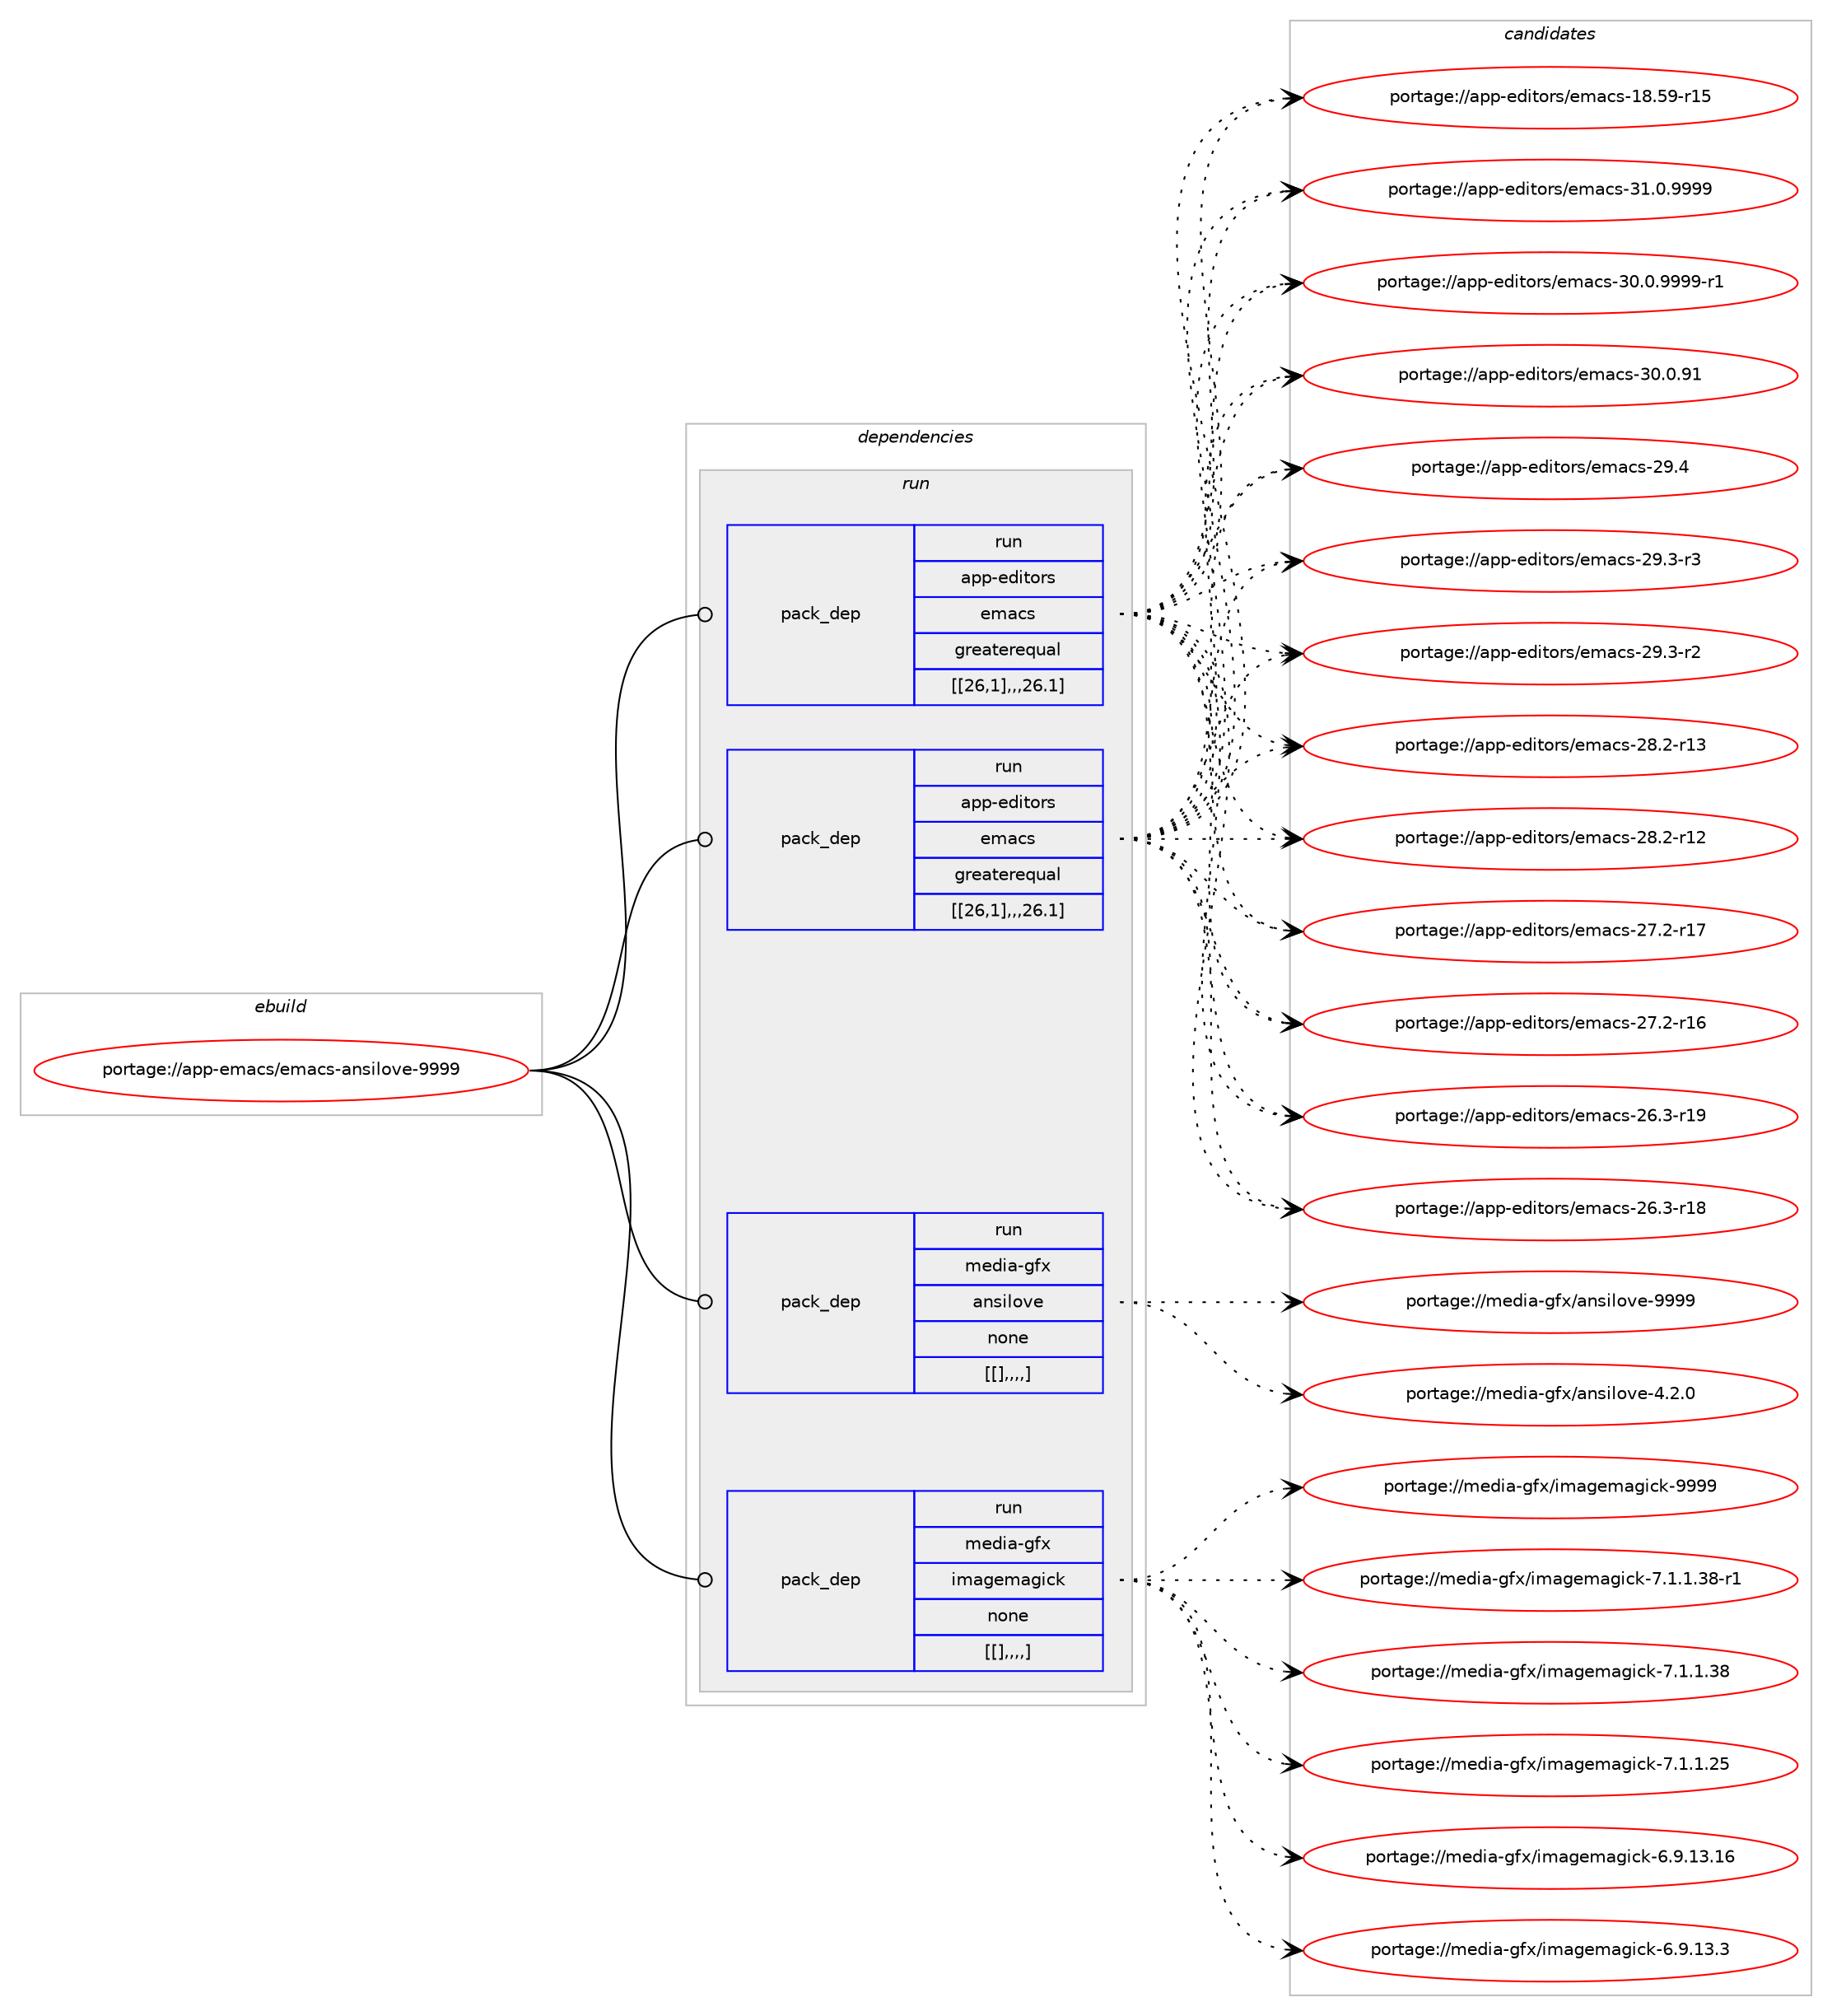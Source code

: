 digraph prolog {

# *************
# Graph options
# *************

newrank=true;
concentrate=true;
compound=true;
graph [rankdir=LR,fontname=Helvetica,fontsize=10,ranksep=1.5];#, ranksep=2.5, nodesep=0.2];
edge  [arrowhead=vee];
node  [fontname=Helvetica,fontsize=10];

# **********
# The ebuild
# **********

subgraph cluster_leftcol {
color=gray;
label=<<i>ebuild</i>>;
id [label="portage://app-emacs/emacs-ansilove-9999", color=red, width=4, href="../app-emacs/emacs-ansilove-9999.svg"];
}

# ****************
# The dependencies
# ****************

subgraph cluster_midcol {
color=gray;
label=<<i>dependencies</i>>;
subgraph cluster_compile {
fillcolor="#eeeeee";
style=filled;
label=<<i>compile</i>>;
}
subgraph cluster_compileandrun {
fillcolor="#eeeeee";
style=filled;
label=<<i>compile and run</i>>;
}
subgraph cluster_run {
fillcolor="#eeeeee";
style=filled;
label=<<i>run</i>>;
subgraph pack16437 {
dependency22963 [label=<<TABLE BORDER="0" CELLBORDER="1" CELLSPACING="0" CELLPADDING="4" WIDTH="220"><TR><TD ROWSPAN="6" CELLPADDING="30">pack_dep</TD></TR><TR><TD WIDTH="110">run</TD></TR><TR><TD>app-editors</TD></TR><TR><TD>emacs</TD></TR><TR><TD>greaterequal</TD></TR><TR><TD>[[26,1],,,26.1]</TD></TR></TABLE>>, shape=none, color=blue];
}
id:e -> dependency22963:w [weight=20,style="solid",arrowhead="odot"];
subgraph pack16438 {
dependency22964 [label=<<TABLE BORDER="0" CELLBORDER="1" CELLSPACING="0" CELLPADDING="4" WIDTH="220"><TR><TD ROWSPAN="6" CELLPADDING="30">pack_dep</TD></TR><TR><TD WIDTH="110">run</TD></TR><TR><TD>app-editors</TD></TR><TR><TD>emacs</TD></TR><TR><TD>greaterequal</TD></TR><TR><TD>[[26,1],,,26.1]</TD></TR></TABLE>>, shape=none, color=blue];
}
id:e -> dependency22964:w [weight=20,style="solid",arrowhead="odot"];
subgraph pack16439 {
dependency22965 [label=<<TABLE BORDER="0" CELLBORDER="1" CELLSPACING="0" CELLPADDING="4" WIDTH="220"><TR><TD ROWSPAN="6" CELLPADDING="30">pack_dep</TD></TR><TR><TD WIDTH="110">run</TD></TR><TR><TD>media-gfx</TD></TR><TR><TD>ansilove</TD></TR><TR><TD>none</TD></TR><TR><TD>[[],,,,]</TD></TR></TABLE>>, shape=none, color=blue];
}
id:e -> dependency22965:w [weight=20,style="solid",arrowhead="odot"];
subgraph pack16440 {
dependency22966 [label=<<TABLE BORDER="0" CELLBORDER="1" CELLSPACING="0" CELLPADDING="4" WIDTH="220"><TR><TD ROWSPAN="6" CELLPADDING="30">pack_dep</TD></TR><TR><TD WIDTH="110">run</TD></TR><TR><TD>media-gfx</TD></TR><TR><TD>imagemagick</TD></TR><TR><TD>none</TD></TR><TR><TD>[[],,,,]</TD></TR></TABLE>>, shape=none, color=blue];
}
id:e -> dependency22966:w [weight=20,style="solid",arrowhead="odot"];
}
}

# **************
# The candidates
# **************

subgraph cluster_choices {
rank=same;
color=gray;
label=<<i>candidates</i>>;

subgraph choice16437 {
color=black;
nodesep=1;
choice971121124510110010511611111411547101109979911545514946484657575757 [label="portage://app-editors/emacs-31.0.9999", color=red, width=4,href="../app-editors/emacs-31.0.9999.svg"];
choice9711211245101100105116111114115471011099799115455148464846575757574511449 [label="portage://app-editors/emacs-30.0.9999-r1", color=red, width=4,href="../app-editors/emacs-30.0.9999-r1.svg"];
choice97112112451011001051161111141154710110997991154551484648465749 [label="portage://app-editors/emacs-30.0.91", color=red, width=4,href="../app-editors/emacs-30.0.91.svg"];
choice97112112451011001051161111141154710110997991154550574652 [label="portage://app-editors/emacs-29.4", color=red, width=4,href="../app-editors/emacs-29.4.svg"];
choice971121124510110010511611111411547101109979911545505746514511451 [label="portage://app-editors/emacs-29.3-r3", color=red, width=4,href="../app-editors/emacs-29.3-r3.svg"];
choice971121124510110010511611111411547101109979911545505746514511450 [label="portage://app-editors/emacs-29.3-r2", color=red, width=4,href="../app-editors/emacs-29.3-r2.svg"];
choice97112112451011001051161111141154710110997991154550564650451144951 [label="portage://app-editors/emacs-28.2-r13", color=red, width=4,href="../app-editors/emacs-28.2-r13.svg"];
choice97112112451011001051161111141154710110997991154550564650451144950 [label="portage://app-editors/emacs-28.2-r12", color=red, width=4,href="../app-editors/emacs-28.2-r12.svg"];
choice97112112451011001051161111141154710110997991154550554650451144955 [label="portage://app-editors/emacs-27.2-r17", color=red, width=4,href="../app-editors/emacs-27.2-r17.svg"];
choice97112112451011001051161111141154710110997991154550554650451144954 [label="portage://app-editors/emacs-27.2-r16", color=red, width=4,href="../app-editors/emacs-27.2-r16.svg"];
choice97112112451011001051161111141154710110997991154550544651451144957 [label="portage://app-editors/emacs-26.3-r19", color=red, width=4,href="../app-editors/emacs-26.3-r19.svg"];
choice97112112451011001051161111141154710110997991154550544651451144956 [label="portage://app-editors/emacs-26.3-r18", color=red, width=4,href="../app-editors/emacs-26.3-r18.svg"];
choice9711211245101100105116111114115471011099799115454956465357451144953 [label="portage://app-editors/emacs-18.59-r15", color=red, width=4,href="../app-editors/emacs-18.59-r15.svg"];
dependency22963:e -> choice971121124510110010511611111411547101109979911545514946484657575757:w [style=dotted,weight="100"];
dependency22963:e -> choice9711211245101100105116111114115471011099799115455148464846575757574511449:w [style=dotted,weight="100"];
dependency22963:e -> choice97112112451011001051161111141154710110997991154551484648465749:w [style=dotted,weight="100"];
dependency22963:e -> choice97112112451011001051161111141154710110997991154550574652:w [style=dotted,weight="100"];
dependency22963:e -> choice971121124510110010511611111411547101109979911545505746514511451:w [style=dotted,weight="100"];
dependency22963:e -> choice971121124510110010511611111411547101109979911545505746514511450:w [style=dotted,weight="100"];
dependency22963:e -> choice97112112451011001051161111141154710110997991154550564650451144951:w [style=dotted,weight="100"];
dependency22963:e -> choice97112112451011001051161111141154710110997991154550564650451144950:w [style=dotted,weight="100"];
dependency22963:e -> choice97112112451011001051161111141154710110997991154550554650451144955:w [style=dotted,weight="100"];
dependency22963:e -> choice97112112451011001051161111141154710110997991154550554650451144954:w [style=dotted,weight="100"];
dependency22963:e -> choice97112112451011001051161111141154710110997991154550544651451144957:w [style=dotted,weight="100"];
dependency22963:e -> choice97112112451011001051161111141154710110997991154550544651451144956:w [style=dotted,weight="100"];
dependency22963:e -> choice9711211245101100105116111114115471011099799115454956465357451144953:w [style=dotted,weight="100"];
}
subgraph choice16438 {
color=black;
nodesep=1;
choice971121124510110010511611111411547101109979911545514946484657575757 [label="portage://app-editors/emacs-31.0.9999", color=red, width=4,href="../app-editors/emacs-31.0.9999.svg"];
choice9711211245101100105116111114115471011099799115455148464846575757574511449 [label="portage://app-editors/emacs-30.0.9999-r1", color=red, width=4,href="../app-editors/emacs-30.0.9999-r1.svg"];
choice97112112451011001051161111141154710110997991154551484648465749 [label="portage://app-editors/emacs-30.0.91", color=red, width=4,href="../app-editors/emacs-30.0.91.svg"];
choice97112112451011001051161111141154710110997991154550574652 [label="portage://app-editors/emacs-29.4", color=red, width=4,href="../app-editors/emacs-29.4.svg"];
choice971121124510110010511611111411547101109979911545505746514511451 [label="portage://app-editors/emacs-29.3-r3", color=red, width=4,href="../app-editors/emacs-29.3-r3.svg"];
choice971121124510110010511611111411547101109979911545505746514511450 [label="portage://app-editors/emacs-29.3-r2", color=red, width=4,href="../app-editors/emacs-29.3-r2.svg"];
choice97112112451011001051161111141154710110997991154550564650451144951 [label="portage://app-editors/emacs-28.2-r13", color=red, width=4,href="../app-editors/emacs-28.2-r13.svg"];
choice97112112451011001051161111141154710110997991154550564650451144950 [label="portage://app-editors/emacs-28.2-r12", color=red, width=4,href="../app-editors/emacs-28.2-r12.svg"];
choice97112112451011001051161111141154710110997991154550554650451144955 [label="portage://app-editors/emacs-27.2-r17", color=red, width=4,href="../app-editors/emacs-27.2-r17.svg"];
choice97112112451011001051161111141154710110997991154550554650451144954 [label="portage://app-editors/emacs-27.2-r16", color=red, width=4,href="../app-editors/emacs-27.2-r16.svg"];
choice97112112451011001051161111141154710110997991154550544651451144957 [label="portage://app-editors/emacs-26.3-r19", color=red, width=4,href="../app-editors/emacs-26.3-r19.svg"];
choice97112112451011001051161111141154710110997991154550544651451144956 [label="portage://app-editors/emacs-26.3-r18", color=red, width=4,href="../app-editors/emacs-26.3-r18.svg"];
choice9711211245101100105116111114115471011099799115454956465357451144953 [label="portage://app-editors/emacs-18.59-r15", color=red, width=4,href="../app-editors/emacs-18.59-r15.svg"];
dependency22964:e -> choice971121124510110010511611111411547101109979911545514946484657575757:w [style=dotted,weight="100"];
dependency22964:e -> choice9711211245101100105116111114115471011099799115455148464846575757574511449:w [style=dotted,weight="100"];
dependency22964:e -> choice97112112451011001051161111141154710110997991154551484648465749:w [style=dotted,weight="100"];
dependency22964:e -> choice97112112451011001051161111141154710110997991154550574652:w [style=dotted,weight="100"];
dependency22964:e -> choice971121124510110010511611111411547101109979911545505746514511451:w [style=dotted,weight="100"];
dependency22964:e -> choice971121124510110010511611111411547101109979911545505746514511450:w [style=dotted,weight="100"];
dependency22964:e -> choice97112112451011001051161111141154710110997991154550564650451144951:w [style=dotted,weight="100"];
dependency22964:e -> choice97112112451011001051161111141154710110997991154550564650451144950:w [style=dotted,weight="100"];
dependency22964:e -> choice97112112451011001051161111141154710110997991154550554650451144955:w [style=dotted,weight="100"];
dependency22964:e -> choice97112112451011001051161111141154710110997991154550554650451144954:w [style=dotted,weight="100"];
dependency22964:e -> choice97112112451011001051161111141154710110997991154550544651451144957:w [style=dotted,weight="100"];
dependency22964:e -> choice97112112451011001051161111141154710110997991154550544651451144956:w [style=dotted,weight="100"];
dependency22964:e -> choice9711211245101100105116111114115471011099799115454956465357451144953:w [style=dotted,weight="100"];
}
subgraph choice16439 {
color=black;
nodesep=1;
choice109101100105974510310212047971101151051081111181014557575757 [label="portage://media-gfx/ansilove-9999", color=red, width=4,href="../media-gfx/ansilove-9999.svg"];
choice10910110010597451031021204797110115105108111118101455246504648 [label="portage://media-gfx/ansilove-4.2.0", color=red, width=4,href="../media-gfx/ansilove-4.2.0.svg"];
dependency22965:e -> choice109101100105974510310212047971101151051081111181014557575757:w [style=dotted,weight="100"];
dependency22965:e -> choice10910110010597451031021204797110115105108111118101455246504648:w [style=dotted,weight="100"];
}
subgraph choice16440 {
color=black;
nodesep=1;
choice1091011001059745103102120471051099710310110997103105991074557575757 [label="portage://media-gfx/imagemagick-9999", color=red, width=4,href="../media-gfx/imagemagick-9999.svg"];
choice1091011001059745103102120471051099710310110997103105991074555464946494651564511449 [label="portage://media-gfx/imagemagick-7.1.1.38-r1", color=red, width=4,href="../media-gfx/imagemagick-7.1.1.38-r1.svg"];
choice109101100105974510310212047105109971031011099710310599107455546494649465156 [label="portage://media-gfx/imagemagick-7.1.1.38", color=red, width=4,href="../media-gfx/imagemagick-7.1.1.38.svg"];
choice109101100105974510310212047105109971031011099710310599107455546494649465053 [label="portage://media-gfx/imagemagick-7.1.1.25", color=red, width=4,href="../media-gfx/imagemagick-7.1.1.25.svg"];
choice10910110010597451031021204710510997103101109971031059910745544657464951464954 [label="portage://media-gfx/imagemagick-6.9.13.16", color=red, width=4,href="../media-gfx/imagemagick-6.9.13.16.svg"];
choice109101100105974510310212047105109971031011099710310599107455446574649514651 [label="portage://media-gfx/imagemagick-6.9.13.3", color=red, width=4,href="../media-gfx/imagemagick-6.9.13.3.svg"];
dependency22966:e -> choice1091011001059745103102120471051099710310110997103105991074557575757:w [style=dotted,weight="100"];
dependency22966:e -> choice1091011001059745103102120471051099710310110997103105991074555464946494651564511449:w [style=dotted,weight="100"];
dependency22966:e -> choice109101100105974510310212047105109971031011099710310599107455546494649465156:w [style=dotted,weight="100"];
dependency22966:e -> choice109101100105974510310212047105109971031011099710310599107455546494649465053:w [style=dotted,weight="100"];
dependency22966:e -> choice10910110010597451031021204710510997103101109971031059910745544657464951464954:w [style=dotted,weight="100"];
dependency22966:e -> choice109101100105974510310212047105109971031011099710310599107455446574649514651:w [style=dotted,weight="100"];
}
}

}
